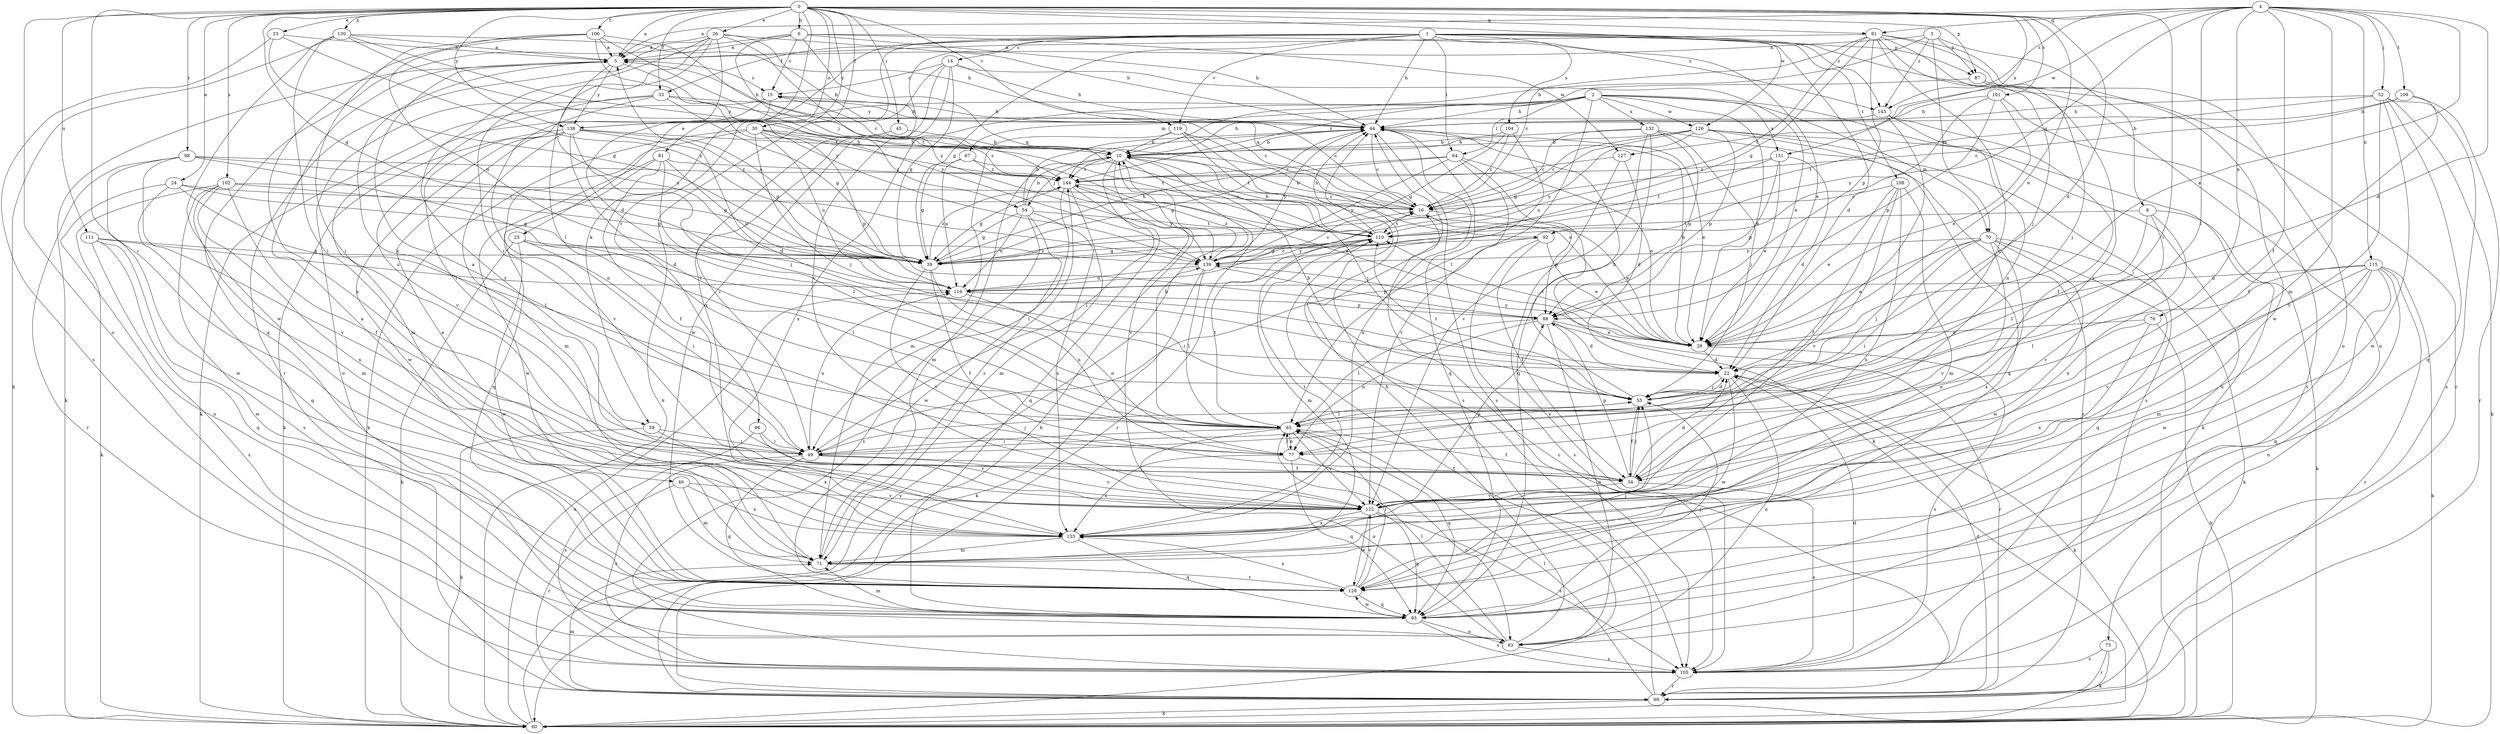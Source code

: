 strict digraph  {
0;
1;
2;
3;
4;
5;
6;
8;
10;
14;
15;
16;
22;
23;
24;
25;
26;
28;
30;
33;
34;
39;
44;
45;
46;
49;
52;
54;
55;
59;
60;
64;
65;
67;
70;
71;
75;
76;
77;
81;
83;
87;
88;
91;
92;
93;
96;
98;
99;
101;
102;
104;
105;
106;
108;
109;
110;
111;
115;
116;
119;
122;
126;
127;
128;
130;
131;
132;
133;
138;
139;
143;
144;
0 -> 5  [label=a];
0 -> 6  [label=b];
0 -> 22  [label=d];
0 -> 23  [label=e];
0 -> 24  [label=e];
0 -> 25  [label=e];
0 -> 26  [label=e];
0 -> 28  [label=e];
0 -> 30  [label=f];
0 -> 33  [label=f];
0 -> 39  [label=g];
0 -> 45  [label=i];
0 -> 46  [label=i];
0 -> 49  [label=i];
0 -> 81  [label=o];
0 -> 83  [label=o];
0 -> 87  [label=p];
0 -> 91  [label=q];
0 -> 96  [label=r];
0 -> 98  [label=r];
0 -> 101  [label=s];
0 -> 102  [label=s];
0 -> 106  [label=t];
0 -> 111  [label=u];
0 -> 119  [label=v];
0 -> 126  [label=w];
0 -> 130  [label=x];
0 -> 131  [label=x];
0 -> 138  [label=y];
1 -> 14  [label=c];
1 -> 22  [label=d];
1 -> 28  [label=e];
1 -> 33  [label=f];
1 -> 39  [label=g];
1 -> 44  [label=h];
1 -> 59  [label=k];
1 -> 64  [label=l];
1 -> 75  [label=n];
1 -> 87  [label=p];
1 -> 104  [label=s];
1 -> 108  [label=t];
1 -> 119  [label=v];
1 -> 122  [label=v];
1 -> 138  [label=y];
1 -> 143  [label=z];
2 -> 28  [label=e];
2 -> 44  [label=h];
2 -> 64  [label=l];
2 -> 65  [label=l];
2 -> 67  [label=m];
2 -> 70  [label=m];
2 -> 105  [label=s];
2 -> 126  [label=w];
2 -> 131  [label=x];
2 -> 132  [label=x];
2 -> 133  [label=x];
2 -> 138  [label=y];
3 -> 5  [label=a];
3 -> 8  [label=b];
3 -> 10  [label=b];
3 -> 70  [label=m];
3 -> 87  [label=p];
3 -> 143  [label=z];
4 -> 5  [label=a];
4 -> 22  [label=d];
4 -> 28  [label=e];
4 -> 34  [label=f];
4 -> 52  [label=j];
4 -> 65  [label=l];
4 -> 71  [label=m];
4 -> 76  [label=n];
4 -> 91  [label=q];
4 -> 92  [label=q];
4 -> 109  [label=t];
4 -> 115  [label=u];
4 -> 127  [label=w];
4 -> 143  [label=z];
5 -> 15  [label=c];
5 -> 59  [label=k];
5 -> 60  [label=k];
5 -> 116  [label=u];
5 -> 138  [label=y];
5 -> 139  [label=y];
6 -> 5  [label=a];
6 -> 15  [label=c];
6 -> 44  [label=h];
6 -> 54  [label=j];
6 -> 92  [label=q];
6 -> 93  [label=q];
6 -> 127  [label=w];
6 -> 143  [label=z];
8 -> 60  [label=k];
8 -> 65  [label=l];
8 -> 110  [label=t];
8 -> 122  [label=v];
8 -> 133  [label=x];
10 -> 15  [label=c];
10 -> 49  [label=i];
10 -> 54  [label=j];
10 -> 55  [label=j];
10 -> 71  [label=m];
10 -> 99  [label=r];
10 -> 122  [label=v];
10 -> 144  [label=z];
14 -> 15  [label=c];
14 -> 28  [label=e];
14 -> 39  [label=g];
14 -> 44  [label=h];
14 -> 60  [label=k];
14 -> 128  [label=w];
14 -> 133  [label=x];
15 -> 44  [label=h];
15 -> 49  [label=i];
15 -> 60  [label=k];
15 -> 71  [label=m];
16 -> 5  [label=a];
16 -> 10  [label=b];
16 -> 15  [label=c];
16 -> 28  [label=e];
16 -> 88  [label=p];
16 -> 110  [label=t];
22 -> 55  [label=j];
22 -> 60  [label=k];
22 -> 83  [label=o];
22 -> 128  [label=w];
23 -> 5  [label=a];
23 -> 39  [label=g];
23 -> 105  [label=s];
23 -> 139  [label=y];
24 -> 16  [label=c];
24 -> 39  [label=g];
24 -> 65  [label=l];
24 -> 83  [label=o];
24 -> 93  [label=q];
25 -> 49  [label=i];
25 -> 60  [label=k];
25 -> 65  [label=l];
25 -> 128  [label=w];
25 -> 139  [label=y];
26 -> 5  [label=a];
26 -> 10  [label=b];
26 -> 22  [label=d];
26 -> 44  [label=h];
26 -> 49  [label=i];
26 -> 65  [label=l];
26 -> 99  [label=r];
26 -> 122  [label=v];
26 -> 139  [label=y];
28 -> 22  [label=d];
28 -> 44  [label=h];
28 -> 105  [label=s];
28 -> 110  [label=t];
28 -> 139  [label=y];
30 -> 10  [label=b];
30 -> 55  [label=j];
30 -> 60  [label=k];
30 -> 88  [label=p];
30 -> 110  [label=t];
30 -> 116  [label=u];
30 -> 122  [label=v];
30 -> 144  [label=z];
33 -> 16  [label=c];
33 -> 39  [label=g];
33 -> 44  [label=h];
33 -> 77  [label=n];
33 -> 83  [label=o];
33 -> 122  [label=v];
34 -> 22  [label=d];
34 -> 55  [label=j];
34 -> 88  [label=p];
34 -> 105  [label=s];
34 -> 122  [label=v];
39 -> 5  [label=a];
39 -> 34  [label=f];
39 -> 44  [label=h];
39 -> 77  [label=n];
39 -> 122  [label=v];
39 -> 144  [label=z];
44 -> 10  [label=b];
44 -> 16  [label=c];
44 -> 28  [label=e];
44 -> 93  [label=q];
44 -> 105  [label=s];
44 -> 133  [label=x];
44 -> 139  [label=y];
44 -> 144  [label=z];
45 -> 10  [label=b];
45 -> 49  [label=i];
46 -> 71  [label=m];
46 -> 99  [label=r];
46 -> 122  [label=v];
46 -> 133  [label=x];
49 -> 34  [label=f];
49 -> 55  [label=j];
49 -> 93  [label=q];
49 -> 105  [label=s];
49 -> 116  [label=u];
49 -> 122  [label=v];
52 -> 44  [label=h];
52 -> 60  [label=k];
52 -> 93  [label=q];
52 -> 105  [label=s];
52 -> 110  [label=t];
52 -> 122  [label=v];
52 -> 128  [label=w];
54 -> 10  [label=b];
54 -> 39  [label=g];
54 -> 44  [label=h];
54 -> 105  [label=s];
54 -> 110  [label=t];
54 -> 116  [label=u];
54 -> 128  [label=w];
54 -> 133  [label=x];
55 -> 10  [label=b];
55 -> 22  [label=d];
55 -> 34  [label=f];
55 -> 44  [label=h];
55 -> 65  [label=l];
55 -> 110  [label=t];
59 -> 49  [label=i];
59 -> 60  [label=k];
59 -> 133  [label=x];
60 -> 44  [label=h];
60 -> 116  [label=u];
60 -> 139  [label=y];
64 -> 28  [label=e];
64 -> 39  [label=g];
64 -> 60  [label=k];
64 -> 122  [label=v];
64 -> 139  [label=y];
64 -> 144  [label=z];
65 -> 10  [label=b];
65 -> 34  [label=f];
65 -> 49  [label=i];
65 -> 77  [label=n];
65 -> 83  [label=o];
65 -> 93  [label=q];
65 -> 110  [label=t];
65 -> 122  [label=v];
67 -> 28  [label=e];
67 -> 39  [label=g];
67 -> 116  [label=u];
67 -> 144  [label=z];
70 -> 28  [label=e];
70 -> 49  [label=i];
70 -> 55  [label=j];
70 -> 60  [label=k];
70 -> 93  [label=q];
70 -> 122  [label=v];
70 -> 128  [label=w];
70 -> 133  [label=x];
70 -> 139  [label=y];
71 -> 5  [label=a];
71 -> 144  [label=z];
71 -> 128  [label=r];
75 -> 60  [label=k];
75 -> 99  [label=r];
75 -> 105  [label=s];
76 -> 28  [label=e];
76 -> 60  [label=k];
76 -> 77  [label=n];
76 -> 133  [label=x];
77 -> 5  [label=a];
77 -> 65  [label=l];
77 -> 83  [label=o];
77 -> 93  [label=q];
77 -> 133  [label=x];
81 -> 34  [label=f];
81 -> 65  [label=l];
81 -> 93  [label=q];
81 -> 116  [label=u];
81 -> 128  [label=w];
81 -> 144  [label=z];
83 -> 44  [label=h];
83 -> 65  [label=l];
83 -> 105  [label=s];
87 -> 55  [label=j];
87 -> 99  [label=r];
87 -> 144  [label=z];
88 -> 22  [label=d];
88 -> 28  [label=e];
88 -> 65  [label=l];
88 -> 77  [label=n];
88 -> 83  [label=o];
88 -> 99  [label=r];
91 -> 5  [label=a];
91 -> 16  [label=c];
91 -> 39  [label=g];
91 -> 55  [label=j];
91 -> 77  [label=n];
91 -> 83  [label=o];
91 -> 88  [label=p];
91 -> 110  [label=t];
91 -> 122  [label=v];
91 -> 128  [label=w];
92 -> 28  [label=e];
92 -> 34  [label=f];
92 -> 39  [label=g];
92 -> 49  [label=i];
92 -> 105  [label=s];
93 -> 55  [label=j];
93 -> 71  [label=m];
93 -> 83  [label=o];
93 -> 105  [label=s];
93 -> 128  [label=w];
96 -> 49  [label=i];
96 -> 105  [label=s];
96 -> 122  [label=v];
98 -> 22  [label=d];
98 -> 39  [label=g];
98 -> 99  [label=r];
98 -> 122  [label=v];
98 -> 128  [label=w];
98 -> 144  [label=z];
99 -> 10  [label=b];
99 -> 16  [label=c];
99 -> 22  [label=d];
99 -> 60  [label=k];
99 -> 65  [label=l];
99 -> 71  [label=m];
99 -> 110  [label=t];
101 -> 28  [label=e];
101 -> 44  [label=h];
101 -> 88  [label=p];
101 -> 105  [label=s];
101 -> 139  [label=y];
102 -> 16  [label=c];
102 -> 34  [label=f];
102 -> 39  [label=g];
102 -> 60  [label=k];
102 -> 71  [label=m];
102 -> 105  [label=s];
102 -> 133  [label=x];
104 -> 10  [label=b];
104 -> 16  [label=c];
104 -> 39  [label=g];
104 -> 116  [label=u];
105 -> 22  [label=d];
105 -> 99  [label=r];
106 -> 5  [label=a];
106 -> 10  [label=b];
106 -> 49  [label=i];
106 -> 110  [label=t];
106 -> 116  [label=u];
106 -> 133  [label=x];
106 -> 139  [label=y];
108 -> 16  [label=c];
108 -> 28  [label=e];
108 -> 34  [label=f];
108 -> 71  [label=m];
108 -> 122  [label=v];
108 -> 133  [label=x];
109 -> 16  [label=c];
109 -> 34  [label=f];
109 -> 44  [label=h];
109 -> 99  [label=r];
110 -> 10  [label=b];
110 -> 39  [label=g];
110 -> 44  [label=h];
110 -> 71  [label=m];
110 -> 139  [label=y];
111 -> 39  [label=g];
111 -> 93  [label=q];
111 -> 105  [label=s];
111 -> 116  [label=u];
111 -> 128  [label=w];
115 -> 60  [label=k];
115 -> 65  [label=l];
115 -> 71  [label=m];
115 -> 83  [label=o];
115 -> 93  [label=q];
115 -> 99  [label=r];
115 -> 116  [label=u];
115 -> 122  [label=v];
115 -> 128  [label=w];
116 -> 16  [label=c];
116 -> 77  [label=n];
116 -> 88  [label=p];
119 -> 10  [label=b];
119 -> 28  [label=e];
119 -> 71  [label=m];
119 -> 105  [label=s];
119 -> 110  [label=t];
122 -> 88  [label=p];
122 -> 93  [label=q];
122 -> 105  [label=s];
122 -> 128  [label=w];
122 -> 133  [label=x];
126 -> 10  [label=b];
126 -> 16  [label=c];
126 -> 39  [label=g];
126 -> 60  [label=k];
126 -> 88  [label=p];
126 -> 93  [label=q];
126 -> 105  [label=s];
126 -> 139  [label=y];
127 -> 22  [label=d];
127 -> 105  [label=s];
127 -> 144  [label=z];
128 -> 55  [label=j];
128 -> 65  [label=l];
128 -> 93  [label=q];
128 -> 122  [label=v];
128 -> 133  [label=x];
130 -> 5  [label=a];
130 -> 44  [label=h];
130 -> 49  [label=i];
130 -> 60  [label=k];
130 -> 110  [label=t];
130 -> 128  [label=w];
130 -> 144  [label=z];
131 -> 22  [label=d];
131 -> 28  [label=e];
131 -> 88  [label=p];
131 -> 110  [label=t];
131 -> 144  [label=z];
132 -> 10  [label=b];
132 -> 16  [label=c];
132 -> 55  [label=j];
132 -> 88  [label=p];
132 -> 93  [label=q];
132 -> 99  [label=r];
132 -> 122  [label=v];
133 -> 71  [label=m];
133 -> 93  [label=q];
133 -> 110  [label=t];
138 -> 10  [label=b];
138 -> 22  [label=d];
138 -> 39  [label=g];
138 -> 55  [label=j];
138 -> 60  [label=k];
138 -> 65  [label=l];
138 -> 71  [label=m];
138 -> 128  [label=w];
138 -> 133  [label=x];
139 -> 16  [label=c];
139 -> 60  [label=k];
139 -> 65  [label=l];
139 -> 88  [label=p];
139 -> 116  [label=u];
139 -> 144  [label=z];
143 -> 10  [label=b];
143 -> 34  [label=f];
143 -> 55  [label=j];
143 -> 77  [label=n];
144 -> 16  [label=c];
144 -> 39  [label=g];
144 -> 49  [label=i];
144 -> 71  [label=m];
144 -> 93  [label=q];
144 -> 139  [label=y];
}
